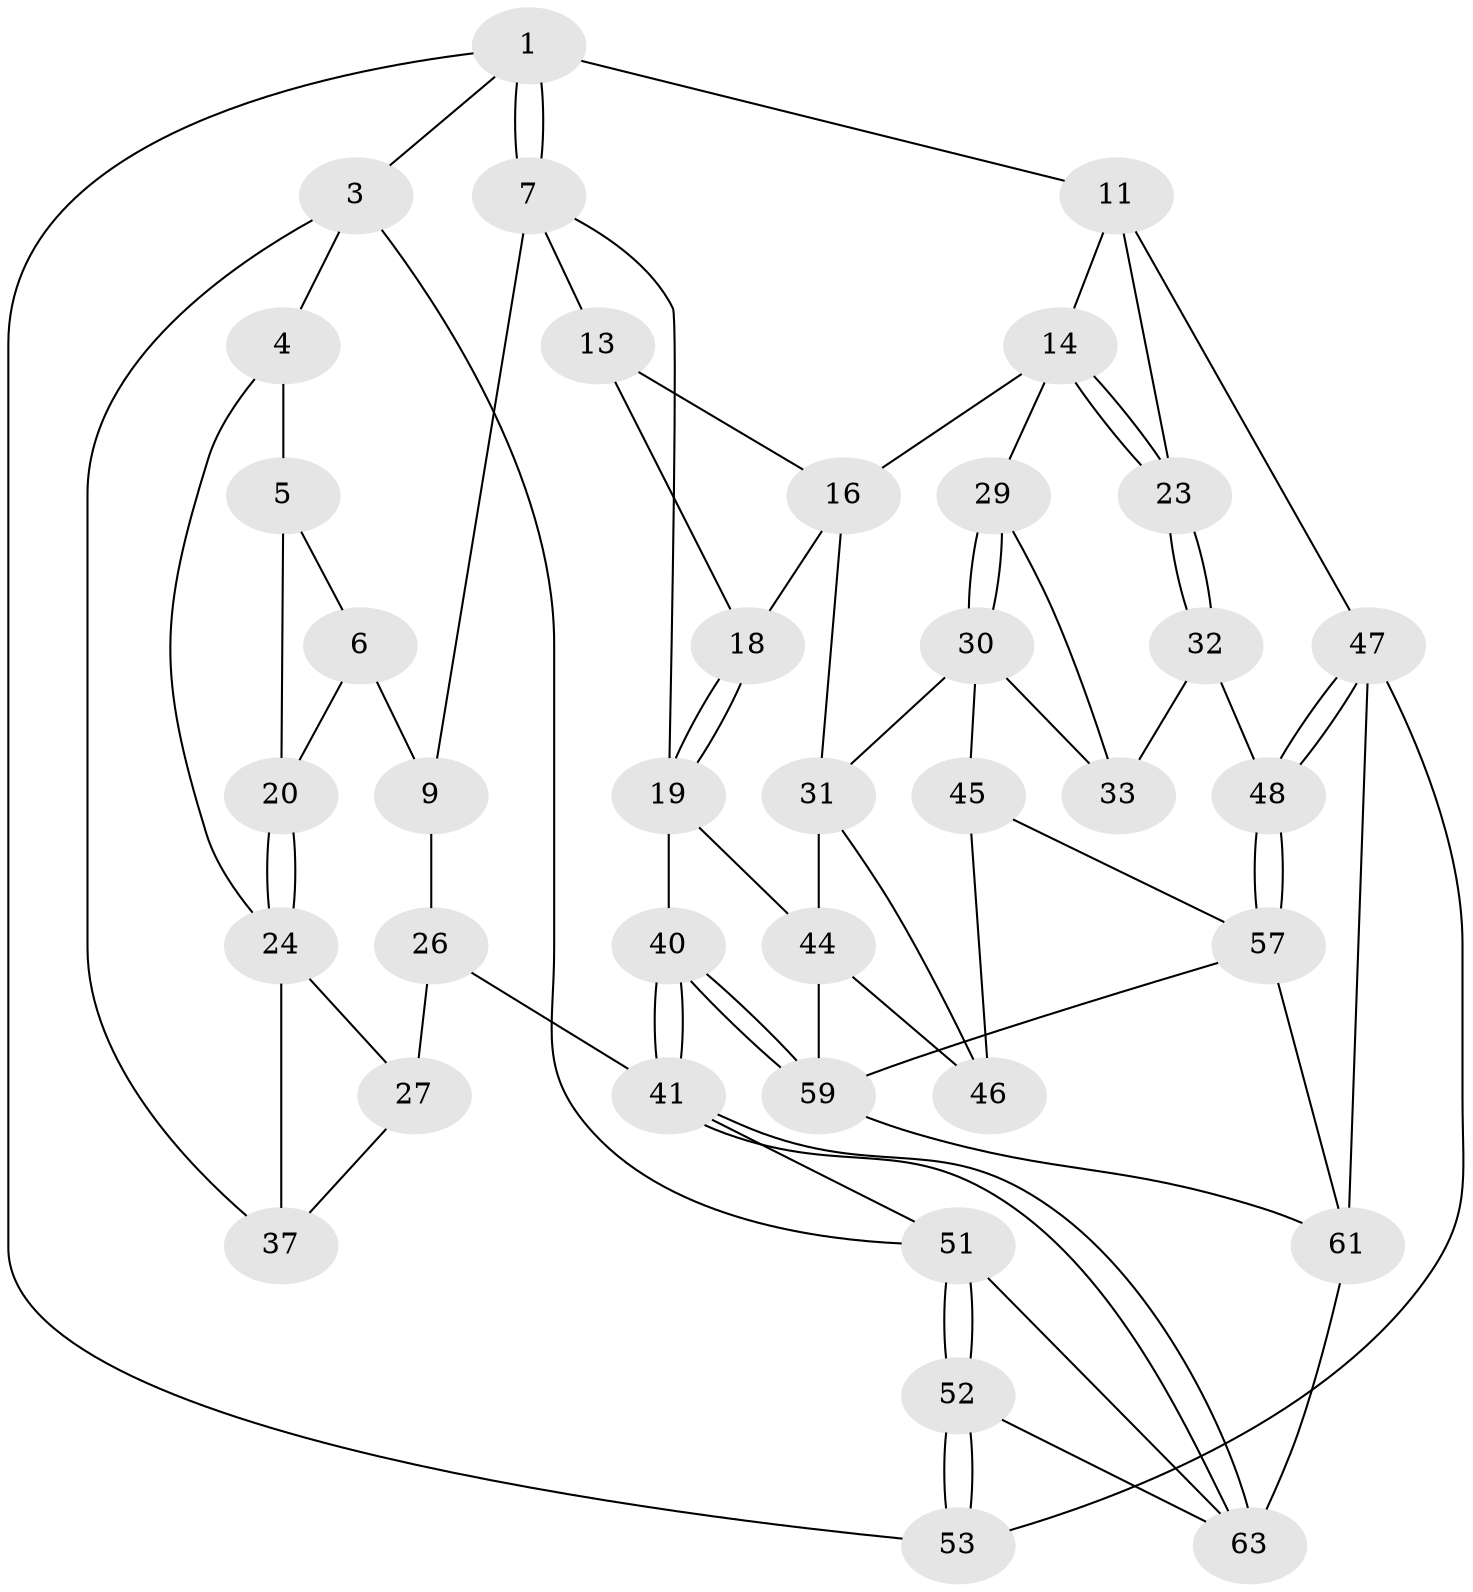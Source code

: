 // original degree distribution, {4: 0.25, 5: 0.45588235294117646, 3: 0.04411764705882353, 6: 0.25}
// Generated by graph-tools (version 1.1) at 2025/42/03/06/25 10:42:26]
// undirected, 38 vertices, 79 edges
graph export_dot {
graph [start="1"]
  node [color=gray90,style=filled];
  1 [pos="+0.4772808523408975+0",super="+2"];
  3 [pos="+0+0",super="+50"];
  4 [pos="+0.07984499391447843+0.09981727186772275",super="+22"];
  5 [pos="+0.24759171894592838+0.1007747664629914",super="+21"];
  6 [pos="+0.36374652518143813+0.005294461658498687",super="+10"];
  7 [pos="+0.5177047677956061+0",super="+8"];
  9 [pos="+0.41270016300954465+0.2692109496937775"];
  11 [pos="+0.5682747269362732+0",super="+12"];
  13 [pos="+0.5470100646180036+0",super="+17"];
  14 [pos="+0.8472093719067373+0.17150959584439768",super="+15"];
  16 [pos="+0.7948919866302121+0.2001654572379786",super="+28"];
  18 [pos="+0.5833324179013186+0.3105344008057322"];
  19 [pos="+0.5707883870459737+0.3185049025006588",super="+39"];
  20 [pos="+0.260164676187496+0.21835299818538365"];
  23 [pos="+1+0"];
  24 [pos="+0.3186473798416031+0.30753576462700954",super="+25"];
  26 [pos="+0.40352507420601413+0.28109811044838284",super="+38"];
  27 [pos="+0.3990543714525072+0.28322242766156447",super="+36"];
  29 [pos="+0.8501460735635225+0.24325860348041278"];
  30 [pos="+0.8499059529298315+0.24403491433241947",super="+35"];
  31 [pos="+0.7356262425430088+0.3477388221578498",super="+43"];
  32 [pos="+1+0.24558628262057802",super="+49"];
  33 [pos="+0.8813168845854785+0.254727788991791",super="+34"];
  37 [pos="+0.09546600365193345+0.4716627006320365"];
  40 [pos="+0.4536723954955452+0.591127190334889"];
  41 [pos="+0.436370370236229+0.6063724728961487",super="+42"];
  44 [pos="+0.6360807669592539+0.46835629688327074",super="+55"];
  45 [pos="+0.8463164212756429+0.4409629775213077",super="+56"];
  46 [pos="+0.8170608166555293+0.4401183826832552",super="+54"];
  47 [pos="+1+1",super="+67"];
  48 [pos="+1+0.6483011279908348"];
  51 [pos="+0+0.7080083997303845",super="+64"];
  52 [pos="+0+0.9243709345908456",super="+66"];
  53 [pos="+0+1",super="+68"];
  57 [pos="+0.8955474698657456+0.634911560488384",super="+58"];
  59 [pos="+0.7250583869813872+0.5997197921325628",super="+60"];
  61 [pos="+0.7357231450913244+0.8006274447924803",super="+62"];
  63 [pos="+0.4807109577286205+0.7596024075516905",super="+65"];
  1 -- 7;
  1 -- 7;
  1 -- 3;
  1 -- 11;
  1 -- 53;
  3 -- 4;
  3 -- 51;
  3 -- 37;
  4 -- 5 [weight=2];
  4 -- 24;
  5 -- 6;
  5 -- 20;
  6 -- 9;
  6 -- 20;
  7 -- 13;
  7 -- 9;
  7 -- 19;
  9 -- 26;
  11 -- 14;
  11 -- 23;
  11 -- 47;
  13 -- 16;
  13 -- 18;
  14 -- 23;
  14 -- 23;
  14 -- 16;
  14 -- 29;
  16 -- 18;
  16 -- 31;
  18 -- 19;
  18 -- 19;
  19 -- 40;
  19 -- 44;
  20 -- 24;
  20 -- 24;
  23 -- 32;
  23 -- 32;
  24 -- 27;
  24 -- 37;
  26 -- 27 [weight=2];
  26 -- 41;
  27 -- 37;
  29 -- 30;
  29 -- 30;
  29 -- 33;
  30 -- 31;
  30 -- 45;
  30 -- 33;
  31 -- 44;
  31 -- 46;
  32 -- 33 [weight=2];
  32 -- 48;
  40 -- 41;
  40 -- 41;
  40 -- 59;
  40 -- 59;
  41 -- 63;
  41 -- 63;
  41 -- 51;
  44 -- 59;
  44 -- 46;
  45 -- 46 [weight=2];
  45 -- 57;
  47 -- 48;
  47 -- 48;
  47 -- 53 [weight=2];
  47 -- 61;
  48 -- 57;
  48 -- 57;
  51 -- 52;
  51 -- 52;
  51 -- 63;
  52 -- 53 [weight=2];
  52 -- 53;
  52 -- 63;
  57 -- 61;
  57 -- 59;
  59 -- 61;
  61 -- 63;
}
